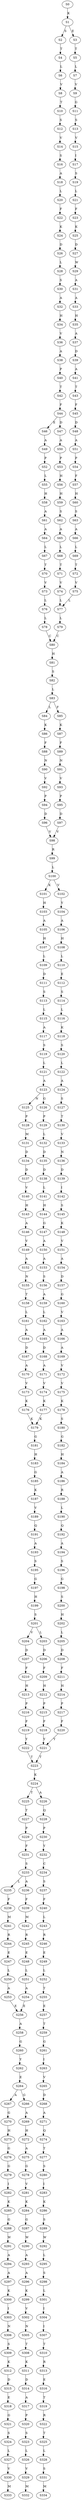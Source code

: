 strict digraph  {
	S0 -> S1 [ label = K ];
	S1 -> S2 [ label = S ];
	S1 -> S3 [ label = E ];
	S2 -> S4 [ label = T ];
	S3 -> S5 [ label = T ];
	S4 -> S6 [ label = L ];
	S5 -> S7 [ label = L ];
	S6 -> S8 [ label = V ];
	S7 -> S9 [ label = V ];
	S8 -> S10 [ label = T ];
	S9 -> S11 [ label = G ];
	S10 -> S12 [ label = S ];
	S11 -> S13 [ label = S ];
	S12 -> S14 [ label = V ];
	S13 -> S15 [ label = V ];
	S14 -> S16 [ label = S ];
	S15 -> S17 [ label = I ];
	S16 -> S18 [ label = A ];
	S17 -> S19 [ label = S ];
	S18 -> S20 [ label = L ];
	S19 -> S21 [ label = L ];
	S20 -> S22 [ label = F ];
	S21 -> S23 [ label = F ];
	S22 -> S24 [ label = K ];
	S23 -> S25 [ label = K ];
	S24 -> S26 [ label = D ];
	S25 -> S27 [ label = D ];
	S26 -> S28 [ label = L ];
	S27 -> S29 [ label = W ];
	S28 -> S30 [ label = S ];
	S29 -> S31 [ label = A ];
	S30 -> S32 [ label = A ];
	S31 -> S33 [ label = A ];
	S32 -> S34 [ label = H ];
	S33 -> S35 [ label = H ];
	S34 -> S36 [ label = V ];
	S35 -> S37 [ label = A ];
	S36 -> S38 [ label = A ];
	S37 -> S39 [ label = D ];
	S38 -> S40 [ label = P ];
	S39 -> S41 [ label = A ];
	S40 -> S42 [ label = T ];
	S41 -> S43 [ label = T ];
	S42 -> S44 [ label = F ];
	S43 -> S45 [ label = F ];
	S44 -> S46 [ label = E ];
	S44 -> S47 [ label = D ];
	S45 -> S48 [ label = D ];
	S46 -> S49 [ label = A ];
	S47 -> S50 [ label = A ];
	S48 -> S51 [ label = A ];
	S49 -> S52 [ label = P ];
	S50 -> S53 [ label = P ];
	S51 -> S54 [ label = P ];
	S52 -> S55 [ label = L ];
	S53 -> S56 [ label = H ];
	S54 -> S57 [ label = F ];
	S55 -> S58 [ label = H ];
	S56 -> S59 [ label = H ];
	S57 -> S60 [ label = H ];
	S58 -> S61 [ label = A ];
	S59 -> S62 [ label = S ];
	S60 -> S63 [ label = S ];
	S61 -> S64 [ label = A ];
	S62 -> S65 [ label = A ];
	S63 -> S66 [ label = A ];
	S64 -> S67 [ label = L ];
	S65 -> S68 [ label = L ];
	S66 -> S69 [ label = L ];
	S67 -> S70 [ label = T ];
	S68 -> S71 [ label = T ];
	S69 -> S72 [ label = T ];
	S70 -> S73 [ label = V ];
	S71 -> S74 [ label = V ];
	S72 -> S75 [ label = V ];
	S73 -> S76 [ label = L ];
	S74 -> S77 [ label = L ];
	S75 -> S77 [ label = L ];
	S76 -> S78 [ label = L ];
	S77 -> S79 [ label = L ];
	S78 -> S80 [ label = C ];
	S79 -> S80 [ label = C ];
	S80 -> S81 [ label = H ];
	S81 -> S82 [ label = S ];
	S82 -> S83 [ label = L ];
	S83 -> S84 [ label = L ];
	S83 -> S85 [ label = F ];
	S84 -> S86 [ label = K ];
	S85 -> S87 [ label = K ];
	S86 -> S88 [ label = F ];
	S87 -> S89 [ label = F ];
	S88 -> S90 [ label = N ];
	S89 -> S91 [ label = N ];
	S90 -> S92 [ label = V ];
	S91 -> S93 [ label = V ];
	S92 -> S94 [ label = P ];
	S93 -> S95 [ label = P ];
	S94 -> S96 [ label = D ];
	S95 -> S97 [ label = D ];
	S96 -> S98 [ label = V ];
	S97 -> S98 [ label = V ];
	S98 -> S99 [ label = R ];
	S99 -> S100 [ label = L ];
	S100 -> S101 [ label = K ];
	S100 -> S102 [ label = V ];
	S101 -> S103 [ label = H ];
	S102 -> S104 [ label = Y ];
	S103 -> S105 [ label = A ];
	S104 -> S106 [ label = A ];
	S105 -> S107 [ label = H ];
	S106 -> S108 [ label = H ];
	S107 -> S109 [ label = L ];
	S108 -> S110 [ label = L ];
	S109 -> S111 [ label = D ];
	S110 -> S112 [ label = E ];
	S111 -> S113 [ label = S ];
	S112 -> S114 [ label = S ];
	S113 -> S115 [ label = L ];
	S114 -> S116 [ label = L ];
	S115 -> S117 [ label = A ];
	S116 -> S118 [ label = K ];
	S117 -> S119 [ label = S ];
	S118 -> S120 [ label = S ];
	S119 -> S121 [ label = L ];
	S120 -> S122 [ label = L ];
	S121 -> S123 [ label = A ];
	S122 -> S124 [ label = A ];
	S123 -> S125 [ label = N ];
	S123 -> S126 [ label = G ];
	S124 -> S127 [ label = S ];
	S125 -> S128 [ label = P ];
	S126 -> S129 [ label = P ];
	S127 -> S130 [ label = T ];
	S128 -> S131 [ label = M ];
	S129 -> S132 [ label = L ];
	S130 -> S133 [ label = V ];
	S131 -> S134 [ label = D ];
	S132 -> S135 [ label = D ];
	S133 -> S136 [ label = N ];
	S134 -> S137 [ label = D ];
	S135 -> S138 [ label = D ];
	S136 -> S139 [ label = D ];
	S137 -> S140 [ label = V ];
	S138 -> S141 [ label = L ];
	S139 -> S142 [ label = I ];
	S140 -> S143 [ label = H ];
	S141 -> S144 [ label = H ];
	S142 -> S145 [ label = S ];
	S143 -> S146 [ label = A ];
	S144 -> S147 [ label = G ];
	S145 -> S148 [ label = K ];
	S146 -> S149 [ label = V ];
	S147 -> S150 [ label = A ];
	S148 -> S151 [ label = V ];
	S149 -> S152 [ label = A ];
	S150 -> S153 [ label = A ];
	S151 -> S154 [ label = A ];
	S152 -> S155 [ label = N ];
	S153 -> S156 [ label = S ];
	S154 -> S157 [ label = D ];
	S155 -> S158 [ label = T ];
	S156 -> S159 [ label = A ];
	S157 -> S160 [ label = G ];
	S158 -> S161 [ label = L ];
	S159 -> S162 [ label = L ];
	S160 -> S163 [ label = V ];
	S161 -> S164 [ label = A ];
	S162 -> S165 [ label = A ];
	S163 -> S166 [ label = A ];
	S164 -> S167 [ label = D ];
	S165 -> S168 [ label = D ];
	S166 -> S169 [ label = A ];
	S167 -> S170 [ label = A ];
	S168 -> S171 [ label = A ];
	S169 -> S172 [ label = V ];
	S170 -> S173 [ label = V ];
	S171 -> S174 [ label = V ];
	S172 -> S175 [ label = V ];
	S173 -> S176 [ label = K ];
	S174 -> S177 [ label = K ];
	S175 -> S178 [ label = K ];
	S176 -> S179 [ label = K ];
	S177 -> S179 [ label = K ];
	S178 -> S180 [ label = S ];
	S179 -> S181 [ label = G ];
	S180 -> S182 [ label = G ];
	S181 -> S183 [ label = H ];
	S182 -> S184 [ label = H ];
	S183 -> S185 [ label = G ];
	S184 -> S186 [ label = A ];
	S185 -> S187 [ label = K ];
	S186 -> S188 [ label = R ];
	S187 -> S189 [ label = V ];
	S188 -> S190 [ label = L ];
	S189 -> S191 [ label = Q ];
	S190 -> S192 [ label = Q ];
	S191 -> S193 [ label = A ];
	S192 -> S194 [ label = A ];
	S193 -> S195 [ label = S ];
	S194 -> S196 [ label = S ];
	S195 -> S197 [ label = G ];
	S196 -> S198 [ label = G ];
	S197 -> S199 [ label = H ];
	S198 -> S200 [ label = S ];
	S199 -> S201 [ label = S ];
	S200 -> S202 [ label = H ];
	S201 -> S203 [ label = L ];
	S201 -> S204 [ label = V ];
	S202 -> S205 [ label = L ];
	S203 -> S206 [ label = D ];
	S204 -> S207 [ label = D ];
	S205 -> S208 [ label = D ];
	S206 -> S209 [ label = F ];
	S207 -> S210 [ label = F ];
	S208 -> S211 [ label = F ];
	S209 -> S212 [ label = H ];
	S210 -> S213 [ label = H ];
	S211 -> S214 [ label = H ];
	S212 -> S215 [ label = P ];
	S213 -> S216 [ label = P ];
	S214 -> S217 [ label = P ];
	S215 -> S218 [ label = F ];
	S216 -> S219 [ label = F ];
	S217 -> S220 [ label = F ];
	S218 -> S221 [ label = Y ];
	S219 -> S222 [ label = Y ];
	S220 -> S221 [ label = Y ];
	S221 -> S223 [ label = T ];
	S222 -> S223 [ label = T ];
	S223 -> S224 [ label = K ];
	S224 -> S225 [ label = T ];
	S224 -> S226 [ label = A ];
	S225 -> S227 [ label = T ];
	S226 -> S228 [ label = Q ];
	S227 -> S229 [ label = P ];
	S228 -> S230 [ label = P ];
	S229 -> S231 [ label = F ];
	S230 -> S232 [ label = Y ];
	S231 -> S233 [ label = S ];
	S232 -> S234 [ label = C ];
	S233 -> S235 [ label = L ];
	S233 -> S236 [ label = A ];
	S234 -> S237 [ label = S ];
	S235 -> S238 [ label = F ];
	S236 -> S239 [ label = F ];
	S237 -> S240 [ label = F ];
	S238 -> S241 [ label = M ];
	S239 -> S242 [ label = M ];
	S240 -> S243 [ label = L ];
	S241 -> S244 [ label = R ];
	S242 -> S245 [ label = R ];
	S243 -> S246 [ label = R ];
	S244 -> S247 [ label = E ];
	S245 -> S248 [ label = E ];
	S246 -> S249 [ label = E ];
	S247 -> S250 [ label = L ];
	S248 -> S251 [ label = L ];
	S249 -> S252 [ label = L ];
	S250 -> S253 [ label = A ];
	S251 -> S254 [ label = A ];
	S252 -> S255 [ label = T ];
	S253 -> S256 [ label = E ];
	S254 -> S256 [ label = E ];
	S255 -> S257 [ label = E ];
	S256 -> S258 [ label = A ];
	S257 -> S259 [ label = T ];
	S258 -> S260 [ label = G ];
	S259 -> S261 [ label = G ];
	S260 -> S262 [ label = Y ];
	S261 -> S263 [ label = I ];
	S262 -> S264 [ label = E ];
	S263 -> S265 [ label = V ];
	S264 -> S266 [ label = G ];
	S264 -> S267 [ label = A ];
	S265 -> S268 [ label = D ];
	S266 -> S269 [ label = A ];
	S267 -> S270 [ label = G ];
	S268 -> S271 [ label = A ];
	S269 -> S272 [ label = H ];
	S270 -> S273 [ label = H ];
	S271 -> S274 [ label = Q ];
	S272 -> S275 [ label = A ];
	S273 -> S276 [ label = G ];
	S274 -> S277 [ label = T ];
	S275 -> S278 [ label = G ];
	S276 -> S279 [ label = G ];
	S277 -> S280 [ label = S ];
	S278 -> S281 [ label = V ];
	S279 -> S282 [ label = I ];
	S280 -> S283 [ label = I ];
	S281 -> S284 [ label = K ];
	S282 -> S285 [ label = K ];
	S283 -> S286 [ label = K ];
	S284 -> S287 [ label = G ];
	S285 -> S288 [ label = G ];
	S286 -> S289 [ label = S ];
	S287 -> S290 [ label = W ];
	S288 -> S291 [ label = W ];
	S289 -> S292 [ label = W ];
	S290 -> S293 [ label = A ];
	S291 -> S294 [ label = A ];
	S292 -> S295 [ label = L ];
	S293 -> S296 [ label = A ];
	S294 -> S297 [ label = A ];
	S295 -> S298 [ label = S ];
	S296 -> S299 [ label = K ];
	S297 -> S300 [ label = K ];
	S298 -> S301 [ label = L ];
	S299 -> S302 [ label = V ];
	S300 -> S303 [ label = I ];
	S301 -> S304 [ label = I ];
	S302 -> S305 [ label = N ];
	S303 -> S306 [ label = N ];
	S304 -> S307 [ label = I ];
	S305 -> S308 [ label = T ];
	S306 -> S309 [ label = S ];
	S307 -> S310 [ label = T ];
	S308 -> S311 [ label = K ];
	S309 -> S312 [ label = K ];
	S310 -> S313 [ label = R ];
	S311 -> S314 [ label = D ];
	S312 -> S315 [ label = D ];
	S313 -> S316 [ label = E ];
	S314 -> S317 [ label = A ];
	S315 -> S318 [ label = E ];
	S316 -> S319 [ label = T ];
	S317 -> S320 [ label = P ];
	S318 -> S321 [ label = G ];
	S319 -> S322 [ label = R ];
	S320 -> S323 [ label = S ];
	S321 -> S324 [ label = S ];
	S322 -> S325 [ label = T ];
	S323 -> S326 [ label = L ];
	S324 -> S327 [ label = L ];
	S325 -> S328 [ label = L ];
	S326 -> S329 [ label = V ];
	S327 -> S330 [ label = V ];
	S328 -> S331 [ label = S ];
	S329 -> S332 [ label = M ];
	S330 -> S333 [ label = M ];
	S331 -> S334 [ label = M ];
}
